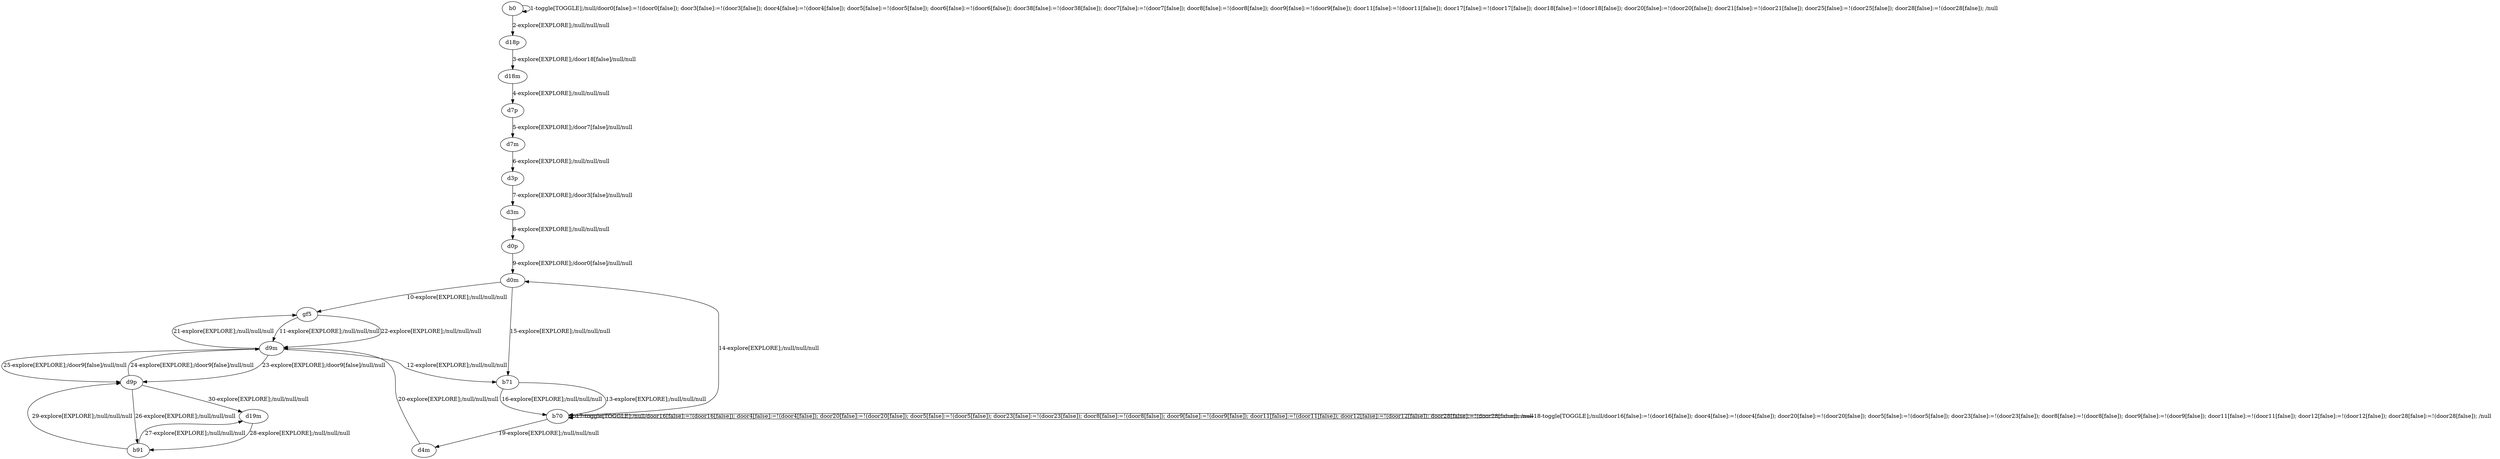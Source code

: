 # Total number of goals covered by this test: 3
# d9m --> b71
# b70 --> b70
# d0m --> b71

digraph g {
"b0" -> "b0" [label = "1-toggle[TOGGLE];/null/door0[false]:=!(door0[false]); door3[false]:=!(door3[false]); door4[false]:=!(door4[false]); door5[false]:=!(door5[false]); door6[false]:=!(door6[false]); door38[false]:=!(door38[false]); door7[false]:=!(door7[false]); door8[false]:=!(door8[false]); door9[false]:=!(door9[false]); door11[false]:=!(door11[false]); door17[false]:=!(door17[false]); door18[false]:=!(door18[false]); door20[false]:=!(door20[false]); door21[false]:=!(door21[false]); door25[false]:=!(door25[false]); door28[false]:=!(door28[false]); /null"];
"b0" -> "d18p" [label = "2-explore[EXPLORE];/null/null/null"];
"d18p" -> "d18m" [label = "3-explore[EXPLORE];/door18[false]/null/null"];
"d18m" -> "d7p" [label = "4-explore[EXPLORE];/null/null/null"];
"d7p" -> "d7m" [label = "5-explore[EXPLORE];/door7[false]/null/null"];
"d7m" -> "d3p" [label = "6-explore[EXPLORE];/null/null/null"];
"d3p" -> "d3m" [label = "7-explore[EXPLORE];/door3[false]/null/null"];
"d3m" -> "d0p" [label = "8-explore[EXPLORE];/null/null/null"];
"d0p" -> "d0m" [label = "9-explore[EXPLORE];/door0[false]/null/null"];
"d0m" -> "gf5" [label = "10-explore[EXPLORE];/null/null/null"];
"gf5" -> "d9m" [label = "11-explore[EXPLORE];/null/null/null"];
"d9m" -> "b71" [label = "12-explore[EXPLORE];/null/null/null"];
"b71" -> "b70" [label = "13-explore[EXPLORE];/null/null/null"];
"b70" -> "d0m" [label = "14-explore[EXPLORE];/null/null/null"];
"d0m" -> "b71" [label = "15-explore[EXPLORE];/null/null/null"];
"b71" -> "b70" [label = "16-explore[EXPLORE];/null/null/null"];
"b70" -> "b70" [label = "17-toggle[TOGGLE];/null/door16[false]:=!(door16[false]); door4[false]:=!(door4[false]); door20[false]:=!(door20[false]); door5[false]:=!(door5[false]); door23[false]:=!(door23[false]); door8[false]:=!(door8[false]); door9[false]:=!(door9[false]); door11[false]:=!(door11[false]); door12[false]:=!(door12[false]); door28[false]:=!(door28[false]); /null"];
"b70" -> "b70" [label = "18-toggle[TOGGLE];/null/door16[false]:=!(door16[false]); door4[false]:=!(door4[false]); door20[false]:=!(door20[false]); door5[false]:=!(door5[false]); door23[false]:=!(door23[false]); door8[false]:=!(door8[false]); door9[false]:=!(door9[false]); door11[false]:=!(door11[false]); door12[false]:=!(door12[false]); door28[false]:=!(door28[false]); /null"];
"b70" -> "d4m" [label = "19-explore[EXPLORE];/null/null/null"];
"d4m" -> "d9m" [label = "20-explore[EXPLORE];/null/null/null"];
"d9m" -> "gf5" [label = "21-explore[EXPLORE];/null/null/null"];
"gf5" -> "d9m" [label = "22-explore[EXPLORE];/null/null/null"];
"d9m" -> "d9p" [label = "23-explore[EXPLORE];/door9[false]/null/null"];
"d9p" -> "d9m" [label = "24-explore[EXPLORE];/door9[false]/null/null"];
"d9m" -> "d9p" [label = "25-explore[EXPLORE];/door9[false]/null/null"];
"d9p" -> "b91" [label = "26-explore[EXPLORE];/null/null/null"];
"b91" -> "d19m" [label = "27-explore[EXPLORE];/null/null/null"];
"d19m" -> "b91" [label = "28-explore[EXPLORE];/null/null/null"];
"b91" -> "d9p" [label = "29-explore[EXPLORE];/null/null/null"];
"d9p" -> "d19m" [label = "30-explore[EXPLORE];/null/null/null"];
}